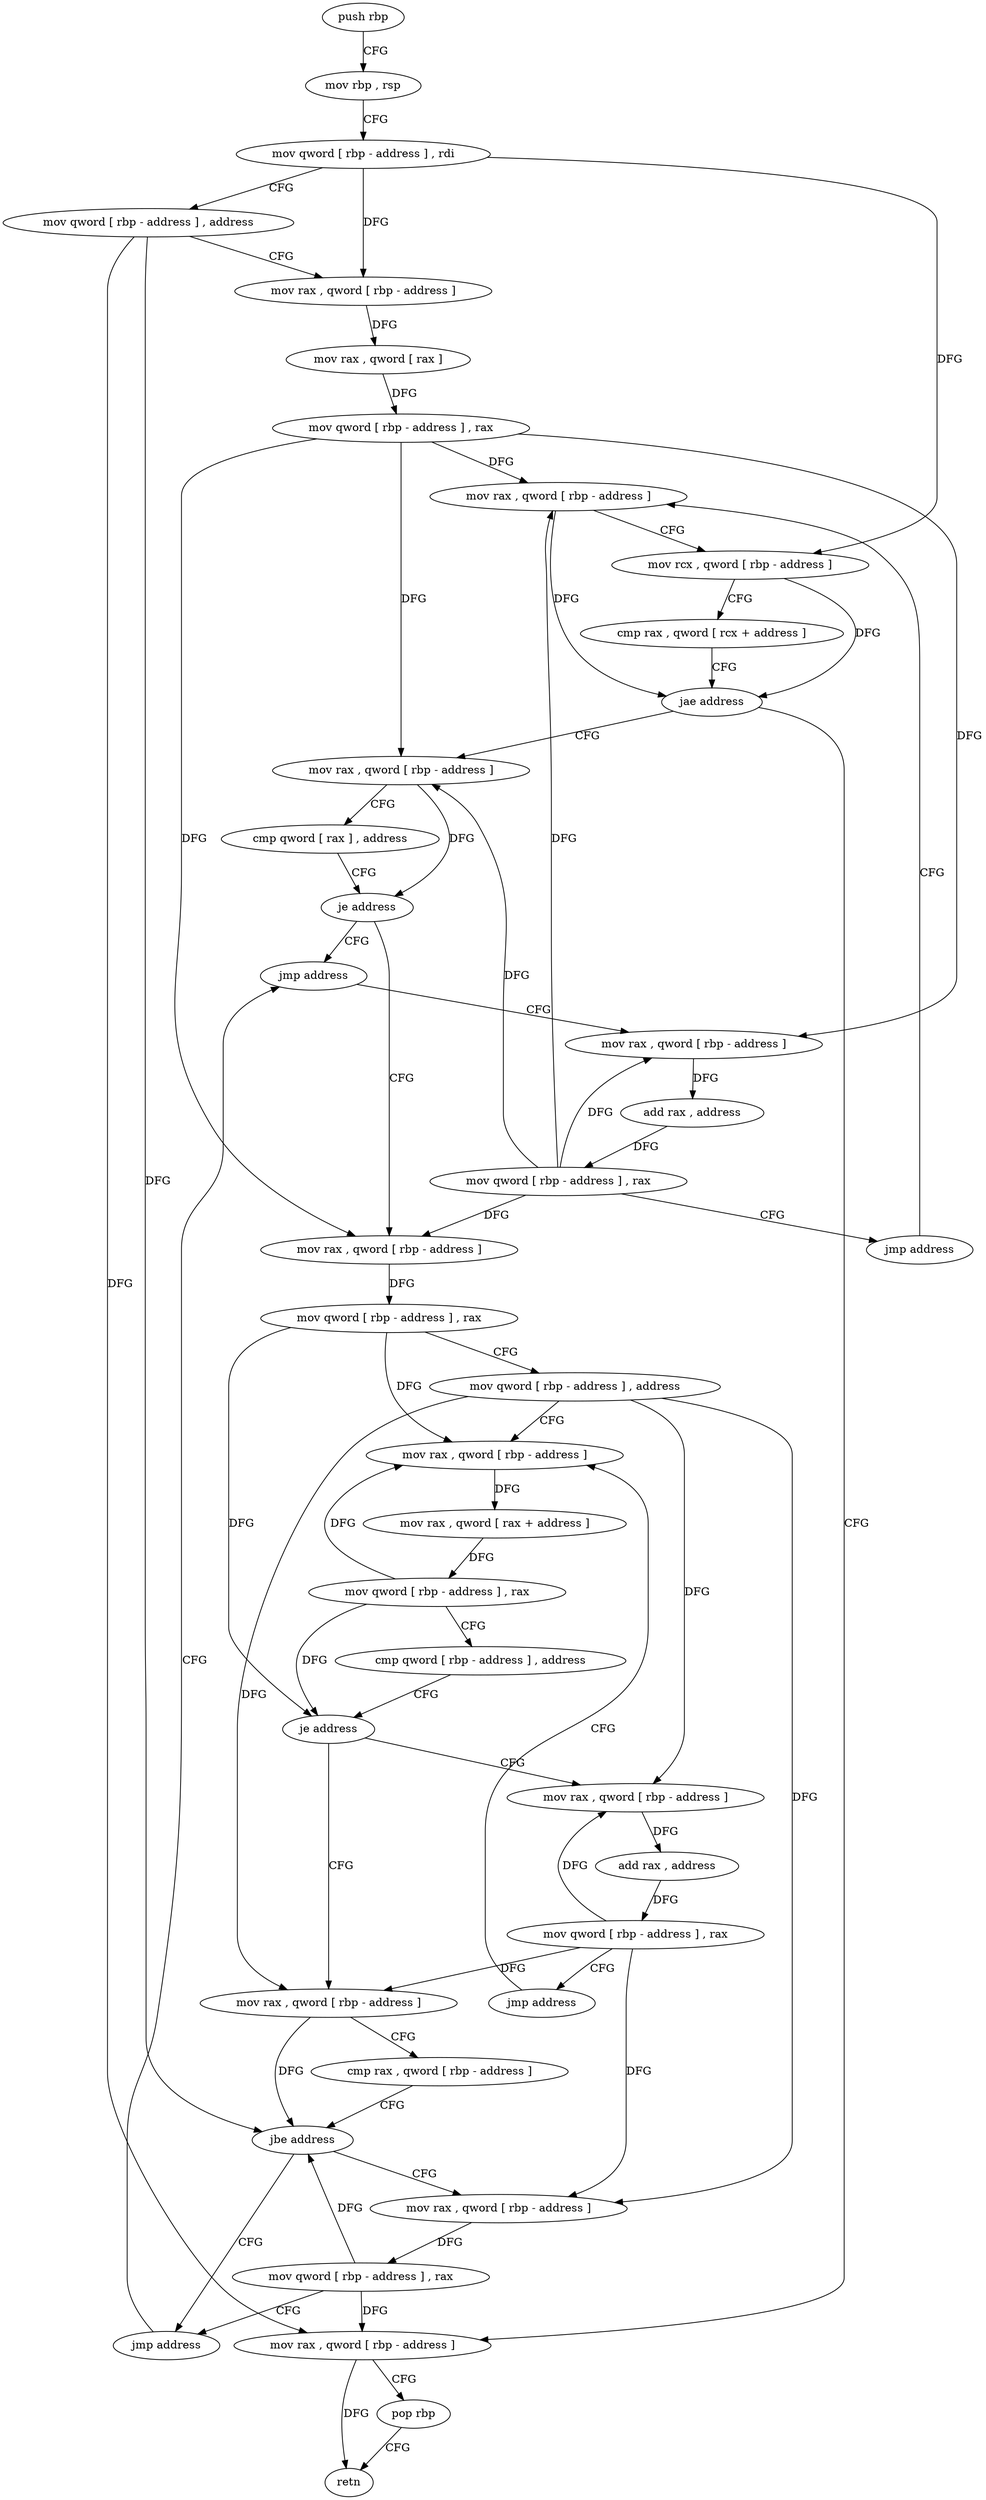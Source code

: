 digraph "func" {
"4231632" [label = "push rbp" ]
"4231633" [label = "mov rbp , rsp" ]
"4231636" [label = "mov qword [ rbp - address ] , rdi" ]
"4231640" [label = "mov qword [ rbp - address ] , address" ]
"4231648" [label = "mov rax , qword [ rbp - address ]" ]
"4231652" [label = "mov rax , qword [ rax ]" ]
"4231655" [label = "mov qword [ rbp - address ] , rax" ]
"4231659" [label = "mov rax , qword [ rbp - address ]" ]
"4231800" [label = "mov rax , qword [ rbp - address ]" ]
"4231804" [label = "pop rbp" ]
"4231805" [label = "retn" ]
"4231677" [label = "mov rax , qword [ rbp - address ]" ]
"4231681" [label = "cmp qword [ rax ] , address" ]
"4231685" [label = "je address" ]
"4231776" [label = "jmp address" ]
"4231691" [label = "mov rax , qword [ rbp - address ]" ]
"4231781" [label = "mov rax , qword [ rbp - address ]" ]
"4231695" [label = "mov qword [ rbp - address ] , rax" ]
"4231699" [label = "mov qword [ rbp - address ] , address" ]
"4231707" [label = "mov rax , qword [ rbp - address ]" ]
"4231785" [label = "add rax , address" ]
"4231791" [label = "mov qword [ rbp - address ] , rax" ]
"4231795" [label = "jmp address" ]
"4231749" [label = "mov rax , qword [ rbp - address ]" ]
"4231753" [label = "cmp rax , qword [ rbp - address ]" ]
"4231757" [label = "jbe address" ]
"4231771" [label = "jmp address" ]
"4231763" [label = "mov rax , qword [ rbp - address ]" ]
"4231730" [label = "mov rax , qword [ rbp - address ]" ]
"4231734" [label = "add rax , address" ]
"4231740" [label = "mov qword [ rbp - address ] , rax" ]
"4231744" [label = "jmp address" ]
"4231663" [label = "mov rcx , qword [ rbp - address ]" ]
"4231667" [label = "cmp rax , qword [ rcx + address ]" ]
"4231671" [label = "jae address" ]
"4231767" [label = "mov qword [ rbp - address ] , rax" ]
"4231711" [label = "mov rax , qword [ rax + address ]" ]
"4231715" [label = "mov qword [ rbp - address ] , rax" ]
"4231719" [label = "cmp qword [ rbp - address ] , address" ]
"4231724" [label = "je address" ]
"4231632" -> "4231633" [ label = "CFG" ]
"4231633" -> "4231636" [ label = "CFG" ]
"4231636" -> "4231640" [ label = "CFG" ]
"4231636" -> "4231648" [ label = "DFG" ]
"4231636" -> "4231663" [ label = "DFG" ]
"4231640" -> "4231648" [ label = "CFG" ]
"4231640" -> "4231800" [ label = "DFG" ]
"4231640" -> "4231757" [ label = "DFG" ]
"4231648" -> "4231652" [ label = "DFG" ]
"4231652" -> "4231655" [ label = "DFG" ]
"4231655" -> "4231659" [ label = "DFG" ]
"4231655" -> "4231677" [ label = "DFG" ]
"4231655" -> "4231691" [ label = "DFG" ]
"4231655" -> "4231781" [ label = "DFG" ]
"4231659" -> "4231663" [ label = "CFG" ]
"4231659" -> "4231671" [ label = "DFG" ]
"4231800" -> "4231804" [ label = "CFG" ]
"4231800" -> "4231805" [ label = "DFG" ]
"4231804" -> "4231805" [ label = "CFG" ]
"4231677" -> "4231681" [ label = "CFG" ]
"4231677" -> "4231685" [ label = "DFG" ]
"4231681" -> "4231685" [ label = "CFG" ]
"4231685" -> "4231776" [ label = "CFG" ]
"4231685" -> "4231691" [ label = "CFG" ]
"4231776" -> "4231781" [ label = "CFG" ]
"4231691" -> "4231695" [ label = "DFG" ]
"4231781" -> "4231785" [ label = "DFG" ]
"4231695" -> "4231699" [ label = "CFG" ]
"4231695" -> "4231707" [ label = "DFG" ]
"4231695" -> "4231724" [ label = "DFG" ]
"4231699" -> "4231707" [ label = "CFG" ]
"4231699" -> "4231749" [ label = "DFG" ]
"4231699" -> "4231730" [ label = "DFG" ]
"4231699" -> "4231763" [ label = "DFG" ]
"4231707" -> "4231711" [ label = "DFG" ]
"4231785" -> "4231791" [ label = "DFG" ]
"4231791" -> "4231795" [ label = "CFG" ]
"4231791" -> "4231659" [ label = "DFG" ]
"4231791" -> "4231677" [ label = "DFG" ]
"4231791" -> "4231691" [ label = "DFG" ]
"4231791" -> "4231781" [ label = "DFG" ]
"4231795" -> "4231659" [ label = "CFG" ]
"4231749" -> "4231753" [ label = "CFG" ]
"4231749" -> "4231757" [ label = "DFG" ]
"4231753" -> "4231757" [ label = "CFG" ]
"4231757" -> "4231771" [ label = "CFG" ]
"4231757" -> "4231763" [ label = "CFG" ]
"4231771" -> "4231776" [ label = "CFG" ]
"4231763" -> "4231767" [ label = "DFG" ]
"4231730" -> "4231734" [ label = "DFG" ]
"4231734" -> "4231740" [ label = "DFG" ]
"4231740" -> "4231744" [ label = "CFG" ]
"4231740" -> "4231749" [ label = "DFG" ]
"4231740" -> "4231730" [ label = "DFG" ]
"4231740" -> "4231763" [ label = "DFG" ]
"4231744" -> "4231707" [ label = "CFG" ]
"4231663" -> "4231667" [ label = "CFG" ]
"4231663" -> "4231671" [ label = "DFG" ]
"4231667" -> "4231671" [ label = "CFG" ]
"4231671" -> "4231800" [ label = "CFG" ]
"4231671" -> "4231677" [ label = "CFG" ]
"4231767" -> "4231771" [ label = "CFG" ]
"4231767" -> "4231800" [ label = "DFG" ]
"4231767" -> "4231757" [ label = "DFG" ]
"4231711" -> "4231715" [ label = "DFG" ]
"4231715" -> "4231719" [ label = "CFG" ]
"4231715" -> "4231707" [ label = "DFG" ]
"4231715" -> "4231724" [ label = "DFG" ]
"4231719" -> "4231724" [ label = "CFG" ]
"4231724" -> "4231749" [ label = "CFG" ]
"4231724" -> "4231730" [ label = "CFG" ]
}
